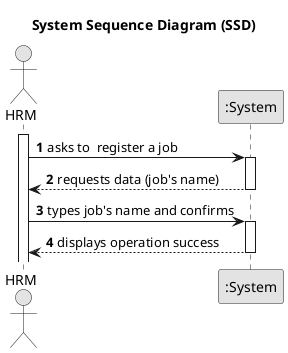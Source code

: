 @startuml
skinparam monochrome true
skinparam packageStyle rectangle
skinparam shadowing false

title System Sequence Diagram (SSD)

autonumber

actor "HRM" as Employee
participant ":System" as System

activate Employee

    Employee -> System : asks to  register a job
    activate System

        System --> Employee : requests data (job's name)
    deactivate System

    Employee -> System : types job's name and confirms
    activate System

        System --> Employee : displays operation success
    deactivate System



@enduml